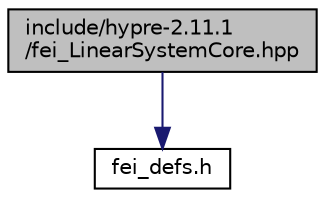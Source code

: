 digraph "include/hypre-2.11.1/fei_LinearSystemCore.hpp"
{
 // LATEX_PDF_SIZE
  edge [fontname="Helvetica",fontsize="10",labelfontname="Helvetica",labelfontsize="10"];
  node [fontname="Helvetica",fontsize="10",shape=record];
  Node1 [label="include/hypre-2.11.1\l/fei_LinearSystemCore.hpp",height=0.2,width=0.4,color="black", fillcolor="grey75", style="filled", fontcolor="black",tooltip=" "];
  Node1 -> Node2 [color="midnightblue",fontsize="10",style="solid",fontname="Helvetica"];
  Node2 [label="fei_defs.h",height=0.2,width=0.4,color="black", fillcolor="white", style="filled",URL="$fei__defs_8h.html",tooltip=" "];
}
